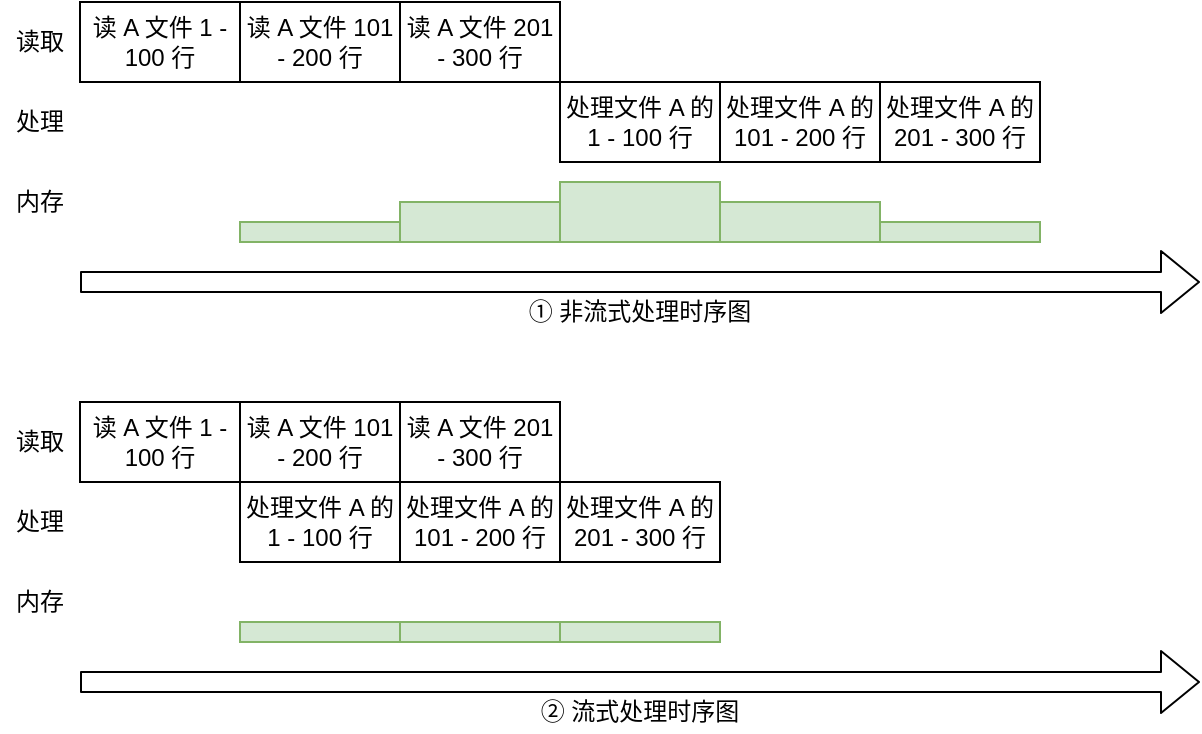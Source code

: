 <mxfile version="12.4.2" type="device" pages="1"><diagram name="Page-1" id="13e1069c-82ec-6db2-03f1-153e76fe0fe0"><mxGraphModel dx="818" dy="572" grid="1" gridSize="10" guides="1" tooltips="1" connect="1" arrows="1" fold="1" page="1" pageScale="1" pageWidth="1100" pageHeight="850" background="#ffffff" math="0" shadow="0"><root><mxCell id="0"/><mxCell id="1" parent="0"/><mxCell id="2CnkydiLqo1QiFmrPsXb-9" value="读 A 文件 1 - 100 行" style="rounded=0;whiteSpace=wrap;html=1;fillColor=none;" vertex="1" parent="1"><mxGeometry x="160" y="160" width="80" height="40" as="geometry"/></mxCell><mxCell id="2CnkydiLqo1QiFmrPsXb-14" value="读 A 文件 101 - 200 行" style="rounded=0;whiteSpace=wrap;html=1;fillColor=none;" vertex="1" parent="1"><mxGeometry x="240" y="160" width="80" height="40" as="geometry"/></mxCell><mxCell id="2CnkydiLqo1QiFmrPsXb-15" value="读 A 文件 201 - 300 行" style="rounded=0;whiteSpace=wrap;html=1;fillColor=none;" vertex="1" parent="1"><mxGeometry x="320" y="160" width="80" height="40" as="geometry"/></mxCell><mxCell id="2CnkydiLqo1QiFmrPsXb-16" value="处理文件 A 的 1 - 100 行" style="rounded=0;whiteSpace=wrap;html=1;fillColor=none;" vertex="1" parent="1"><mxGeometry x="400" y="200" width="80" height="40" as="geometry"/></mxCell><mxCell id="2CnkydiLqo1QiFmrPsXb-20" value="读 A 文件 1 - 100 行" style="rounded=0;whiteSpace=wrap;html=1;fillColor=none;" vertex="1" parent="1"><mxGeometry x="160" y="360" width="80" height="40" as="geometry"/></mxCell><mxCell id="2CnkydiLqo1QiFmrPsXb-22" value="读 A 文件 101 - 200 行" style="rounded=0;whiteSpace=wrap;html=1;fillColor=none;" vertex="1" parent="1"><mxGeometry x="240" y="360" width="80" height="40" as="geometry"/></mxCell><mxCell id="2CnkydiLqo1QiFmrPsXb-23" value="读 A 文件 201 - 300 行" style="rounded=0;whiteSpace=wrap;html=1;fillColor=none;" vertex="1" parent="1"><mxGeometry x="320" y="360" width="80" height="40" as="geometry"/></mxCell><mxCell id="2CnkydiLqo1QiFmrPsXb-30" value="处理文件 A 的 101 - 200 行" style="rounded=0;whiteSpace=wrap;html=1;fillColor=none;" vertex="1" parent="1"><mxGeometry x="480" y="200" width="80" height="40" as="geometry"/></mxCell><mxCell id="2CnkydiLqo1QiFmrPsXb-32" value="处理文件 A 的 201 - 300 行" style="rounded=0;whiteSpace=wrap;html=1;fillColor=none;" vertex="1" parent="1"><mxGeometry x="560" y="200" width="80" height="40" as="geometry"/></mxCell><mxCell id="2CnkydiLqo1QiFmrPsXb-33" value="处理文件 A 的 1 - 100 行" style="rounded=0;whiteSpace=wrap;html=1;fillColor=none;" vertex="1" parent="1"><mxGeometry x="240" y="400" width="80" height="40" as="geometry"/></mxCell><mxCell id="2CnkydiLqo1QiFmrPsXb-34" value="处理文件 A 的 101 - 200 行" style="rounded=0;whiteSpace=wrap;html=1;fillColor=none;" vertex="1" parent="1"><mxGeometry x="320" y="400" width="80" height="40" as="geometry"/></mxCell><mxCell id="2CnkydiLqo1QiFmrPsXb-35" value="处理文件 A 的 201 - 300 行" style="rounded=0;whiteSpace=wrap;html=1;fillColor=none;" vertex="1" parent="1"><mxGeometry x="400" y="400" width="80" height="40" as="geometry"/></mxCell><mxCell id="2CnkydiLqo1QiFmrPsXb-2" value="" style="shape=flexArrow;endArrow=classic;html=1;" edge="1" parent="1"><mxGeometry width="50" height="50" relative="1" as="geometry"><mxPoint x="160" y="300" as="sourcePoint"/><mxPoint x="720" y="300" as="targetPoint"/></mxGeometry></mxCell><mxCell id="2CnkydiLqo1QiFmrPsXb-4" value="① 非流式处理时序图" style="rounded=0;whiteSpace=wrap;html=1;fillColor=none;strokeColor=none;" vertex="1" parent="1"><mxGeometry x="160" y="305" width="560" height="20" as="geometry"/></mxCell><mxCell id="2CnkydiLqo1QiFmrPsXb-38" value="" style="shape=flexArrow;endArrow=classic;html=1;" edge="1" parent="1"><mxGeometry width="50" height="50" relative="1" as="geometry"><mxPoint x="160" y="500" as="sourcePoint"/><mxPoint x="720" y="500" as="targetPoint"/></mxGeometry></mxCell><mxCell id="2CnkydiLqo1QiFmrPsXb-39" value="② 流式处理时序图" style="rounded=0;whiteSpace=wrap;html=1;fillColor=none;strokeColor=none;" vertex="1" parent="1"><mxGeometry x="160" y="505" width="560" height="20" as="geometry"/></mxCell><mxCell id="2CnkydiLqo1QiFmrPsXb-44" value="读取" style="text;html=1;strokeColor=none;fillColor=none;align=center;verticalAlign=middle;whiteSpace=wrap;rounded=0;" vertex="1" parent="1"><mxGeometry x="120" y="170" width="40" height="20" as="geometry"/></mxCell><mxCell id="2CnkydiLqo1QiFmrPsXb-45" value="处理" style="text;html=1;strokeColor=none;fillColor=none;align=center;verticalAlign=middle;whiteSpace=wrap;rounded=0;" vertex="1" parent="1"><mxGeometry x="120" y="210" width="40" height="20" as="geometry"/></mxCell><mxCell id="2CnkydiLqo1QiFmrPsXb-46" value="内存" style="text;html=1;strokeColor=none;fillColor=none;align=center;verticalAlign=middle;whiteSpace=wrap;rounded=0;" vertex="1" parent="1"><mxGeometry x="120" y="250" width="40" height="20" as="geometry"/></mxCell><mxCell id="2CnkydiLqo1QiFmrPsXb-47" value="读取" style="text;html=1;strokeColor=none;fillColor=none;align=center;verticalAlign=middle;whiteSpace=wrap;rounded=0;" vertex="1" parent="1"><mxGeometry x="120" y="370" width="40" height="20" as="geometry"/></mxCell><mxCell id="2CnkydiLqo1QiFmrPsXb-48" value="处理" style="text;html=1;strokeColor=none;fillColor=none;align=center;verticalAlign=middle;whiteSpace=wrap;rounded=0;" vertex="1" parent="1"><mxGeometry x="120" y="410" width="40" height="20" as="geometry"/></mxCell><mxCell id="2CnkydiLqo1QiFmrPsXb-49" value="内存" style="text;html=1;strokeColor=none;fillColor=none;align=center;verticalAlign=middle;whiteSpace=wrap;rounded=0;" vertex="1" parent="1"><mxGeometry x="120" y="450" width="40" height="20" as="geometry"/></mxCell><mxCell id="2CnkydiLqo1QiFmrPsXb-50" value="" style="rounded=0;whiteSpace=wrap;html=1;fillColor=#d5e8d4;strokeColor=#82b366;" vertex="1" parent="1"><mxGeometry x="240" y="270" width="80" height="10" as="geometry"/></mxCell><mxCell id="2CnkydiLqo1QiFmrPsXb-51" value="" style="rounded=0;whiteSpace=wrap;html=1;fillColor=#d5e8d4;strokeColor=#82b366;" vertex="1" parent="1"><mxGeometry x="320" y="260" width="80" height="20" as="geometry"/></mxCell><mxCell id="2CnkydiLqo1QiFmrPsXb-52" value="" style="rounded=0;whiteSpace=wrap;html=1;fillColor=#d5e8d4;strokeColor=#82b366;" vertex="1" parent="1"><mxGeometry x="400" y="250" width="80" height="30" as="geometry"/></mxCell><mxCell id="2CnkydiLqo1QiFmrPsXb-53" value="" style="rounded=0;whiteSpace=wrap;html=1;fillColor=#d5e8d4;strokeColor=#82b366;" vertex="1" parent="1"><mxGeometry x="480" y="260" width="80" height="20" as="geometry"/></mxCell><mxCell id="2CnkydiLqo1QiFmrPsXb-54" value="" style="rounded=0;whiteSpace=wrap;html=1;fillColor=#d5e8d4;strokeColor=#82b366;" vertex="1" parent="1"><mxGeometry x="560" y="270" width="80" height="10" as="geometry"/></mxCell><mxCell id="2CnkydiLqo1QiFmrPsXb-55" value="" style="rounded=0;whiteSpace=wrap;html=1;fillColor=#d5e8d4;strokeColor=#82b366;" vertex="1" parent="1"><mxGeometry x="240" y="470" width="80" height="10" as="geometry"/></mxCell><mxCell id="2CnkydiLqo1QiFmrPsXb-56" value="" style="rounded=0;whiteSpace=wrap;html=1;fillColor=#d5e8d4;strokeColor=#82b366;" vertex="1" parent="1"><mxGeometry x="400" y="470" width="80" height="10" as="geometry"/></mxCell><mxCell id="2CnkydiLqo1QiFmrPsXb-57" value="" style="rounded=0;whiteSpace=wrap;html=1;fillColor=#d5e8d4;strokeColor=#82b366;" vertex="1" parent="1"><mxGeometry x="320" y="470" width="80" height="10" as="geometry"/></mxCell></root></mxGraphModel></diagram></mxfile>